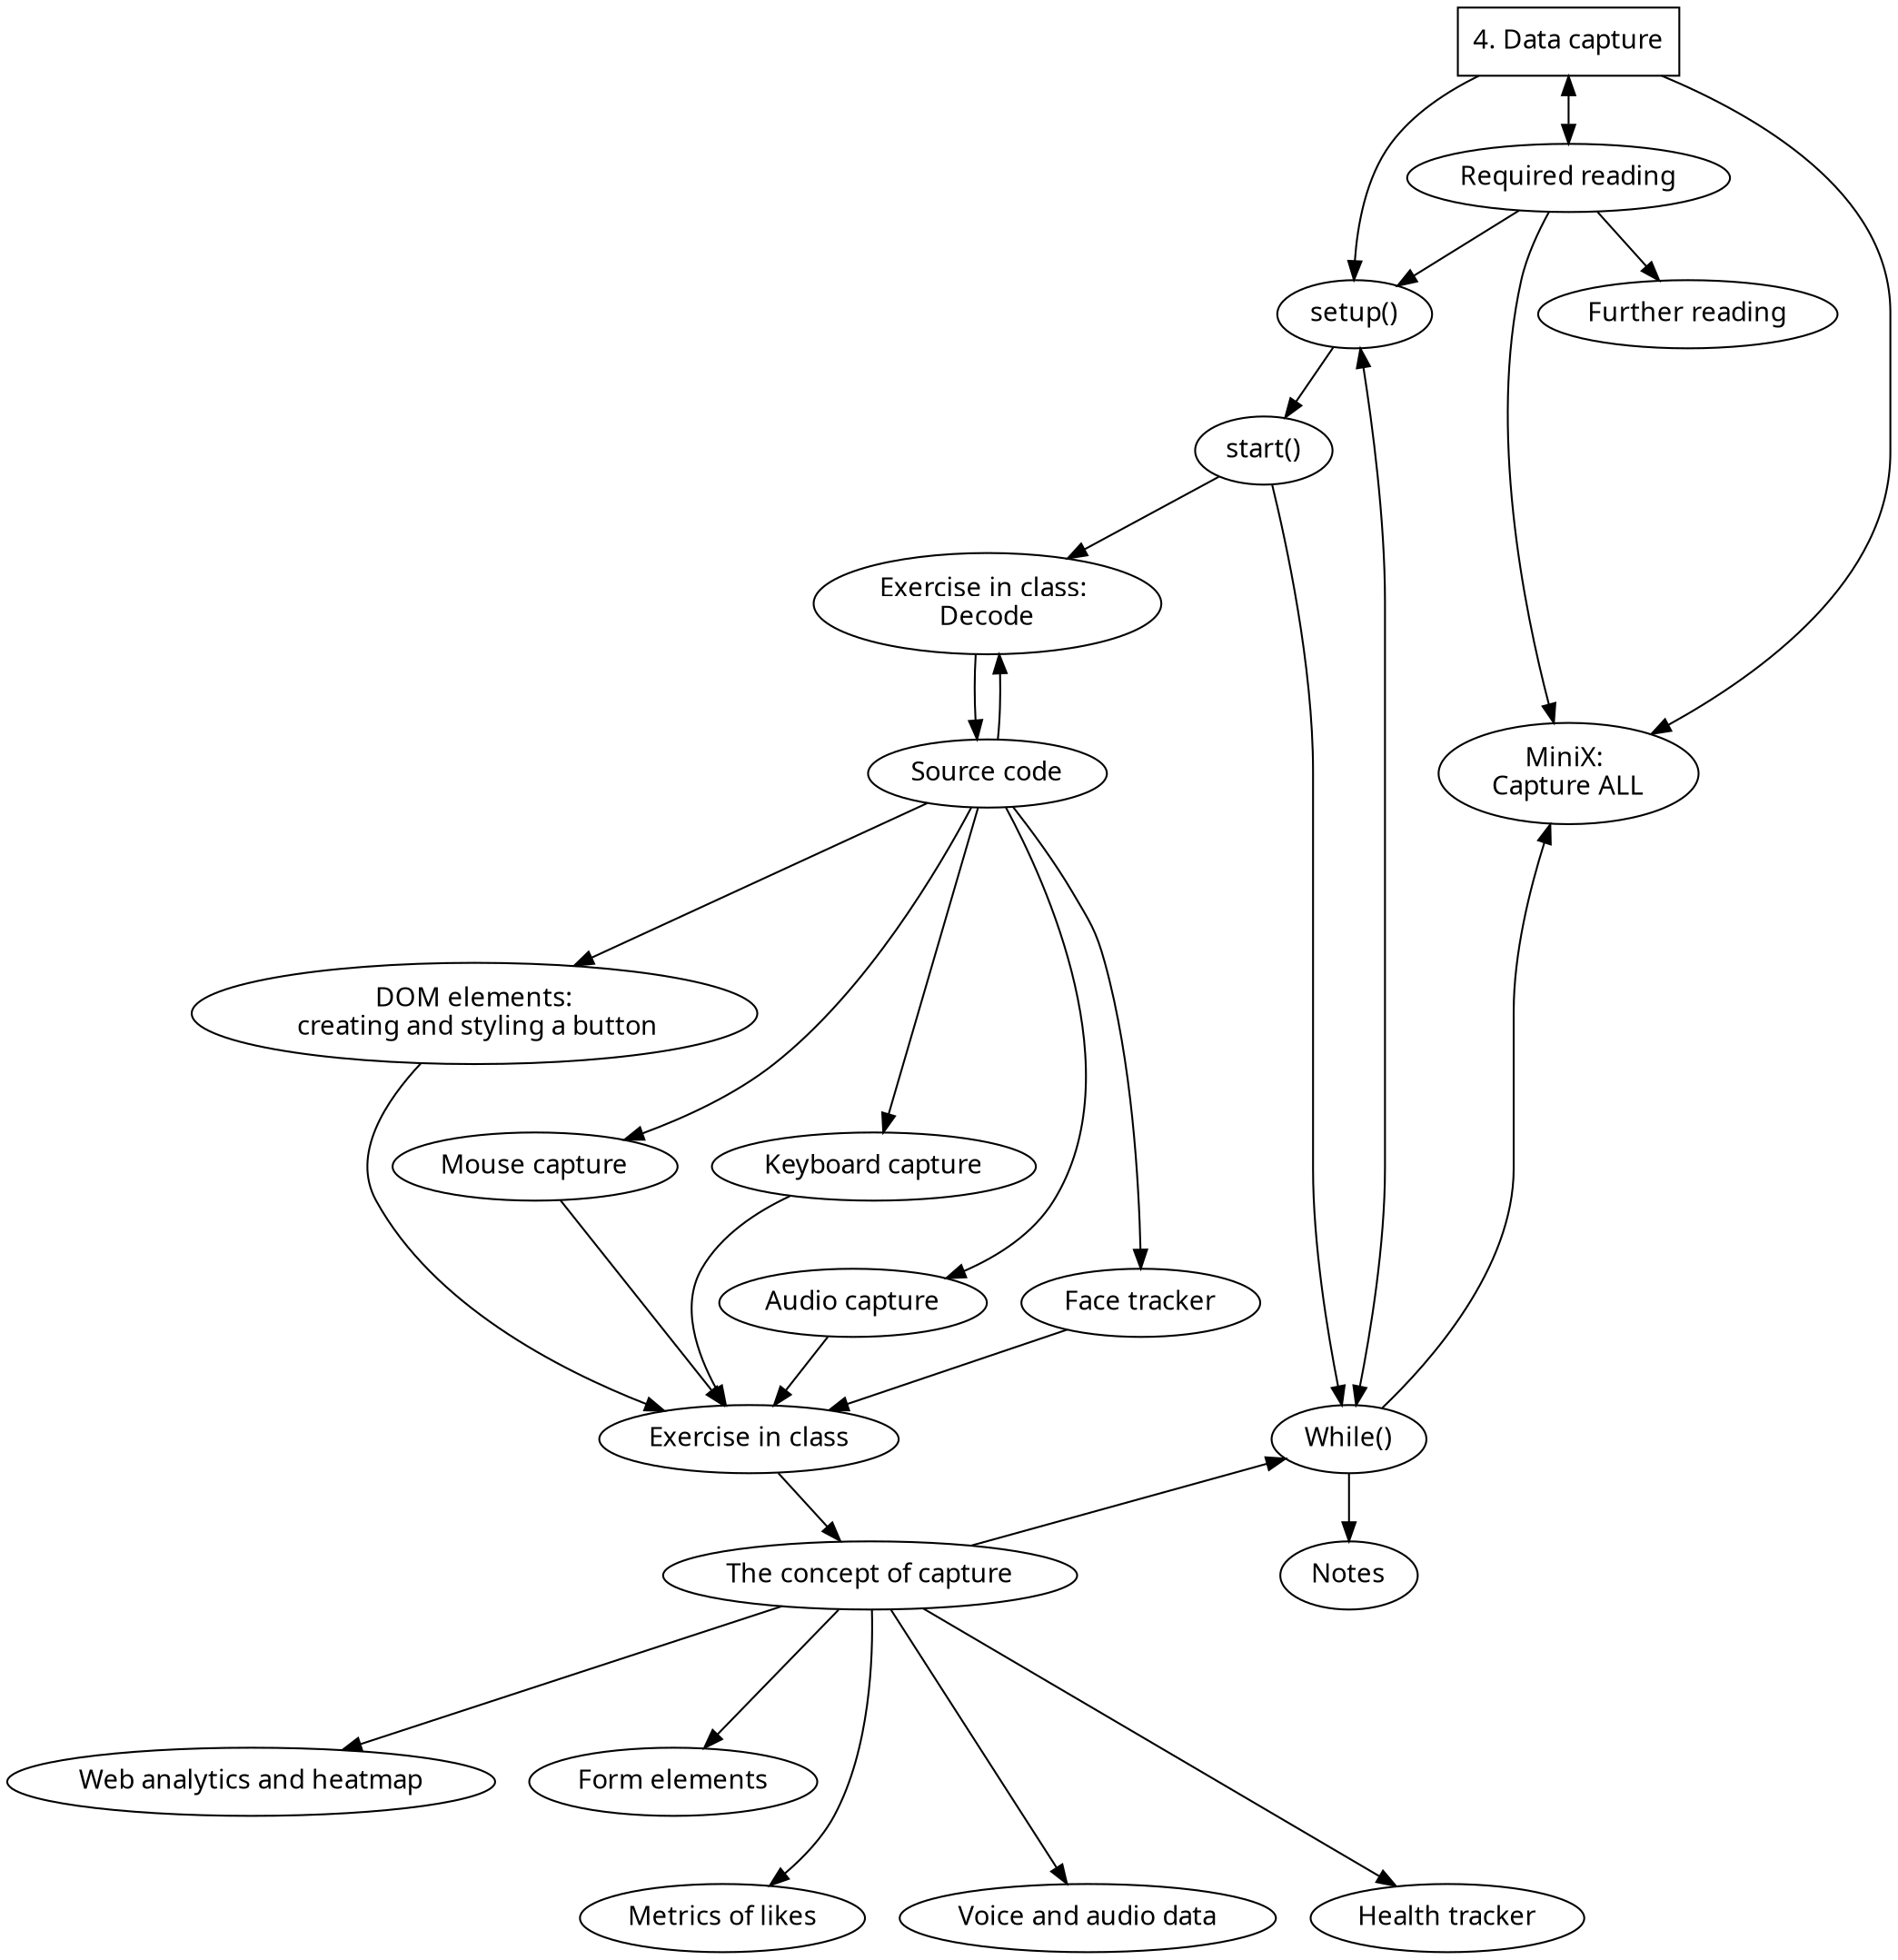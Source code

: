 digraph G {

node[fontname="Hershey-Noailles-help-me"]

//labels
GS [
label="4. Data capture",
style=bold,
shape=rectangle,
penwidth="1pt"
]

SU [label="setup()"]
ST [label="start()"]
DE [label="Exercise in class: \nDecode"]
SC [label="Source code"]
DOM [label="DOM elements:\n creating and styling a button"]
MC [label="Mouse capture"]
KC [label="Keyboard capture"]
AC [label="Audio capture"]
FT [label="Face tracker"]
EiC [label="Exercise in class"]
CC [label="The concept of capture"]
WA [label="Web analytics and heatmap"]
FE [label="Form elements"]
ML [label="Metrics of likes"]
VD [label="Voice and audio data"]
HT [label="Health tracker"]
MW [label="While()"]
MX [label="MiniX: \nCapture ALL"]
RR [label="Required reading"]
FR [label="Further reading"]
Notes [label="Notes"]

//rank
{rank = same; MX, SC}
{rank = same; MW, EiC}

//graph
GS -> SU -> ST -> DE -> SC;
SC -> DE;
GS -> RR[dir=both];
SU -> MW [dir=both];
GS -> MX;
RR -> MX, SU;
SC -> DOM [minlen=2];
SC -> MC, KC [minlen=3];
SC -> AC, FT [minlen=4];
DOM -> EiC;
MC, KC, AC, FT -> EiC ;
EiC-> CC ;
CC -> WA, FE [minlen=2];
CC -> ML, VD, HT[minlen=3];
ST, CC -> MW -> Notes;
MW -> MX;
RR -> FR;
}
